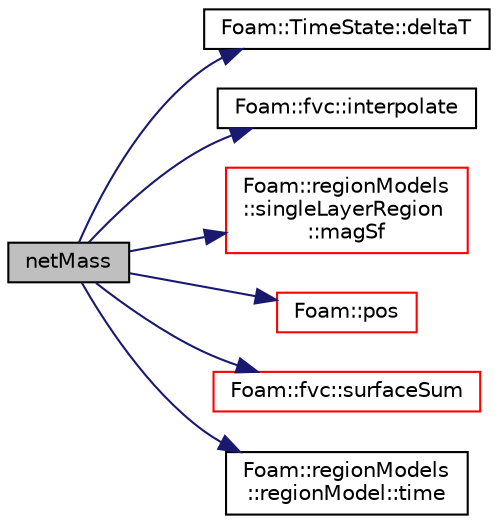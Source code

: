 digraph "netMass"
{
  bgcolor="transparent";
  edge [fontname="Helvetica",fontsize="10",labelfontname="Helvetica",labelfontsize="10"];
  node [fontname="Helvetica",fontsize="10",shape=record];
  rankdir="LR";
  Node3551 [label="netMass",height=0.2,width=0.4,color="black", fillcolor="grey75", style="filled", fontcolor="black"];
  Node3551 -> Node3552 [color="midnightblue",fontsize="10",style="solid",fontname="Helvetica"];
  Node3552 [label="Foam::TimeState::deltaT",height=0.2,width=0.4,color="black",URL="$a27469.html#acf83abeb32c365943662ed3cf3d8634c",tooltip="Return time step. "];
  Node3551 -> Node3553 [color="midnightblue",fontsize="10",style="solid",fontname="Helvetica"];
  Node3553 [label="Foam::fvc::interpolate",height=0.2,width=0.4,color="black",URL="$a21861.html#a768cc91e806b7278729a11134de57ecf",tooltip="Interpolate field onto faces using scheme given by Istream. "];
  Node3551 -> Node3554 [color="midnightblue",fontsize="10",style="solid",fontname="Helvetica"];
  Node3554 [label="Foam::regionModels\l::singleLayerRegion\l::magSf",height=0.2,width=0.4,color="red",URL="$a30093.html#a731a7fa3f5bd4f856355b52d64f38d1a",tooltip="Return the face area magnitudes / [m2]. "];
  Node3551 -> Node3600 [color="midnightblue",fontsize="10",style="solid",fontname="Helvetica"];
  Node3600 [label="Foam::pos",height=0.2,width=0.4,color="red",URL="$a21851.html#a09a190b59f3d01b258bca0fa964a6212"];
  Node3551 -> Node3601 [color="midnightblue",fontsize="10",style="solid",fontname="Helvetica"];
  Node3601 [label="Foam::fvc::surfaceSum",height=0.2,width=0.4,color="red",URL="$a21861.html#aa0a1e3c4ec02aa6a37f517c4d5270046"];
  Node3551 -> Node3856 [color="midnightblue",fontsize="10",style="solid",fontname="Helvetica"];
  Node3856 [label="Foam::regionModels\l::regionModel::time",height=0.2,width=0.4,color="black",URL="$a30073.html#a1ed86245b170b9f651f62650b1827500",tooltip="Return the reference to the time database. "];
}
